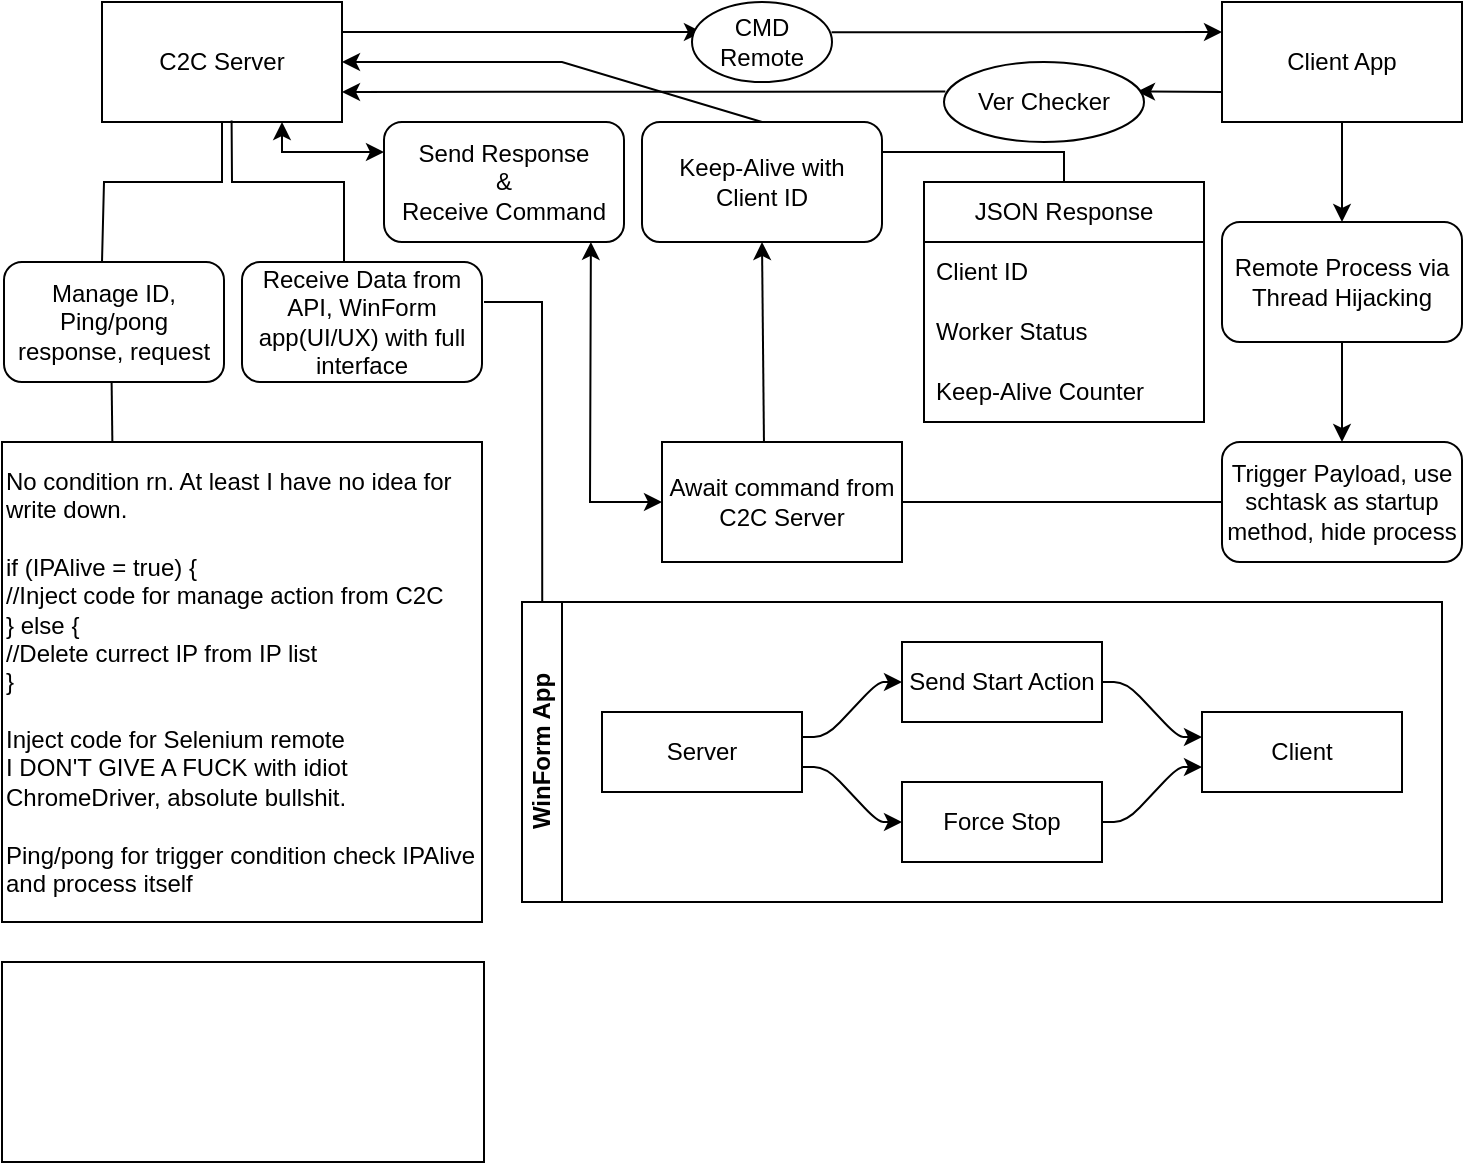 <mxfile version="24.7.6">
  <diagram name="Trang-1" id="IHP_7JgK05vR3rJyTB-W">
    <mxGraphModel dx="989" dy="538" grid="1" gridSize="10" guides="1" tooltips="1" connect="1" arrows="1" fold="1" page="1" pageScale="1" pageWidth="827" pageHeight="1169" math="0" shadow="0">
      <root>
        <mxCell id="0" />
        <mxCell id="1" parent="0" />
        <mxCell id="odW5848WNxoakxGEA1j9-1" value="C2C Server" style="rounded=0;whiteSpace=wrap;html=1;" vertex="1" parent="1">
          <mxGeometry x="99" y="20" width="120" height="60" as="geometry" />
        </mxCell>
        <mxCell id="odW5848WNxoakxGEA1j9-4" value="Client App" style="rounded=0;whiteSpace=wrap;html=1;" vertex="1" parent="1">
          <mxGeometry x="659" y="20.0" width="120" height="60" as="geometry" />
        </mxCell>
        <mxCell id="odW5848WNxoakxGEA1j9-5" value="Manage ID, Ping/pong response, request" style="rounded=1;whiteSpace=wrap;html=1;" vertex="1" parent="1">
          <mxGeometry x="50" y="150" width="110" height="60" as="geometry" />
        </mxCell>
        <mxCell id="odW5848WNxoakxGEA1j9-6" value="" style="endArrow=none;html=1;rounded=0;exitX=0.5;exitY=0;exitDx=0;exitDy=0;" edge="1" parent="1">
          <mxGeometry width="50" height="50" relative="1" as="geometry">
            <mxPoint x="99" y="150" as="sourcePoint" />
            <mxPoint x="159" y="80" as="targetPoint" />
            <Array as="points">
              <mxPoint x="100" y="110" />
              <mxPoint x="159" y="110" />
            </Array>
          </mxGeometry>
        </mxCell>
        <mxCell id="odW5848WNxoakxGEA1j9-8" value="" style="endArrow=classic;html=1;rounded=0;exitX=0.997;exitY=0.378;exitDx=0;exitDy=0;entryX=0;entryY=0.25;entryDx=0;entryDy=0;exitPerimeter=0;" edge="1" parent="1" source="odW5848WNxoakxGEA1j9-14" target="odW5848WNxoakxGEA1j9-4">
          <mxGeometry width="50" height="50" relative="1" as="geometry">
            <mxPoint x="220" y="40" as="sourcePoint" />
            <mxPoint x="599" y="30" as="targetPoint" />
          </mxGeometry>
        </mxCell>
        <mxCell id="odW5848WNxoakxGEA1j9-7" value="" style="endArrow=classic;html=1;rounded=0;entryX=1;entryY=0.75;entryDx=0;entryDy=0;exitX=0.007;exitY=0.369;exitDx=0;exitDy=0;exitPerimeter=0;" edge="1" parent="1" source="odW5848WNxoakxGEA1j9-115" target="odW5848WNxoakxGEA1j9-1">
          <mxGeometry width="50" height="50" relative="1" as="geometry">
            <mxPoint x="319" y="280" as="sourcePoint" />
            <mxPoint x="369" y="230" as="targetPoint" />
            <Array as="points" />
          </mxGeometry>
        </mxCell>
        <mxCell id="odW5848WNxoakxGEA1j9-9" value="Receive Data from API, WinForm app(UI/UX) with full interface" style="rounded=1;whiteSpace=wrap;html=1;" vertex="1" parent="1">
          <mxGeometry x="169" y="150" width="120" height="60" as="geometry" />
        </mxCell>
        <mxCell id="odW5848WNxoakxGEA1j9-10" value="" style="endArrow=none;html=1;rounded=0;entryX=0.54;entryY=0.987;entryDx=0;entryDy=0;entryPerimeter=0;" edge="1" parent="1" target="odW5848WNxoakxGEA1j9-1">
          <mxGeometry width="50" height="50" relative="1" as="geometry">
            <mxPoint x="220" y="150" as="sourcePoint" />
            <mxPoint x="369" y="230" as="targetPoint" />
            <Array as="points">
              <mxPoint x="220" y="110" />
              <mxPoint x="164" y="110" />
            </Array>
          </mxGeometry>
        </mxCell>
        <mxCell id="odW5848WNxoakxGEA1j9-11" value="Keep-Alive with&lt;div&gt;Client ID&lt;/div&gt;" style="rounded=1;whiteSpace=wrap;html=1;" vertex="1" parent="1">
          <mxGeometry x="369" y="80" width="120" height="60" as="geometry" />
        </mxCell>
        <mxCell id="odW5848WNxoakxGEA1j9-12" value="" style="endArrow=classic;html=1;rounded=0;entryX=1;entryY=0.5;entryDx=0;entryDy=0;exitX=0.5;exitY=0;exitDx=0;exitDy=0;" edge="1" parent="1" source="odW5848WNxoakxGEA1j9-11" target="odW5848WNxoakxGEA1j9-1">
          <mxGeometry width="50" height="50" relative="1" as="geometry">
            <mxPoint x="319" y="280" as="sourcePoint" />
            <mxPoint x="369" y="230" as="targetPoint" />
            <Array as="points">
              <mxPoint x="329" y="50" />
            </Array>
          </mxGeometry>
        </mxCell>
        <mxCell id="odW5848WNxoakxGEA1j9-13" value="" style="endArrow=classic;html=1;rounded=0;entryX=0.5;entryY=1;entryDx=0;entryDy=0;exitX=0.425;exitY=0.033;exitDx=0;exitDy=0;exitPerimeter=0;" edge="1" parent="1" source="odW5848WNxoakxGEA1j9-22" target="odW5848WNxoakxGEA1j9-11">
          <mxGeometry width="50" height="50" relative="1" as="geometry">
            <mxPoint x="319" y="280" as="sourcePoint" />
            <mxPoint x="369" y="230" as="targetPoint" />
          </mxGeometry>
        </mxCell>
        <mxCell id="odW5848WNxoakxGEA1j9-15" value="" style="endArrow=classic;html=1;rounded=0;exitX=1;exitY=0.25;exitDx=0;exitDy=0;entryX=0.071;entryY=0.375;entryDx=0;entryDy=0;entryPerimeter=0;" edge="1" parent="1" source="odW5848WNxoakxGEA1j9-1" target="odW5848WNxoakxGEA1j9-14">
          <mxGeometry width="50" height="50" relative="1" as="geometry">
            <mxPoint x="219" y="35" as="sourcePoint" />
            <mxPoint x="659" y="35" as="targetPoint" />
          </mxGeometry>
        </mxCell>
        <mxCell id="odW5848WNxoakxGEA1j9-14" value="CMD Remote" style="ellipse;whiteSpace=wrap;html=1;" vertex="1" parent="1">
          <mxGeometry x="394" y="20" width="70" height="40" as="geometry" />
        </mxCell>
        <mxCell id="odW5848WNxoakxGEA1j9-17" value="Remote Process via Thread Hijacking" style="rounded=1;whiteSpace=wrap;html=1;align=center;" vertex="1" parent="1">
          <mxGeometry x="659" y="130" width="120" height="60" as="geometry" />
        </mxCell>
        <mxCell id="odW5848WNxoakxGEA1j9-18" value="" style="endArrow=classic;html=1;rounded=0;entryX=0.5;entryY=0;entryDx=0;entryDy=0;exitX=0.5;exitY=1;exitDx=0;exitDy=0;exitPerimeter=0;" edge="1" parent="1" source="odW5848WNxoakxGEA1j9-4" target="odW5848WNxoakxGEA1j9-17">
          <mxGeometry width="50" height="50" relative="1" as="geometry">
            <mxPoint x="319" y="280" as="sourcePoint" />
            <mxPoint x="369" y="230" as="targetPoint" />
          </mxGeometry>
        </mxCell>
        <mxCell id="odW5848WNxoakxGEA1j9-19" value="" style="endArrow=classic;html=1;rounded=0;exitX=0.5;exitY=1;exitDx=0;exitDy=0;entryX=0.5;entryY=0;entryDx=0;entryDy=0;" edge="1" parent="1" source="odW5848WNxoakxGEA1j9-17" target="odW5848WNxoakxGEA1j9-20">
          <mxGeometry width="50" height="50" relative="1" as="geometry">
            <mxPoint x="319" y="280" as="sourcePoint" />
            <mxPoint x="725" y="240" as="targetPoint" />
          </mxGeometry>
        </mxCell>
        <mxCell id="odW5848WNxoakxGEA1j9-20" value="Trigger Payload, use schtask as startup method, hide process" style="rounded=1;whiteSpace=wrap;html=1;" vertex="1" parent="1">
          <mxGeometry x="659" y="240" width="120" height="60" as="geometry" />
        </mxCell>
        <mxCell id="odW5848WNxoakxGEA1j9-21" value="" style="endArrow=none;html=1;rounded=0;entryX=0;entryY=0.5;entryDx=0;entryDy=0;exitX=1;exitY=0.5;exitDx=0;exitDy=0;" edge="1" parent="1" source="odW5848WNxoakxGEA1j9-22" target="odW5848WNxoakxGEA1j9-20">
          <mxGeometry width="50" height="50" relative="1" as="geometry">
            <mxPoint x="499" y="270" as="sourcePoint" />
            <mxPoint x="369" y="230" as="targetPoint" />
          </mxGeometry>
        </mxCell>
        <mxCell id="odW5848WNxoakxGEA1j9-22" value="Await command from C2C Server" style="rounded=0;whiteSpace=wrap;html=1;" vertex="1" parent="1">
          <mxGeometry x="379" y="240" width="120" height="60" as="geometry" />
        </mxCell>
        <mxCell id="odW5848WNxoakxGEA1j9-23" value="" style="endArrow=none;html=1;rounded=0;entryX=0.54;entryY=0.993;entryDx=0;entryDy=0;entryPerimeter=0;exitX=0.23;exitY=0.005;exitDx=0;exitDy=0;exitPerimeter=0;" edge="1" parent="1" source="odW5848WNxoakxGEA1j9-24">
          <mxGeometry width="50" height="50" relative="1" as="geometry">
            <mxPoint x="99" y="260" as="sourcePoint" />
            <mxPoint x="103.8" y="209.58" as="targetPoint" />
          </mxGeometry>
        </mxCell>
        <mxCell id="odW5848WNxoakxGEA1j9-24" value="&lt;div&gt;No condition rn. At least I have no idea for write down.&lt;/div&gt;&lt;div&gt;&lt;br&gt;&lt;/div&gt;if (IPAlive = true) {&lt;div&gt;//Inject code for manage action from C2C&lt;div&gt;&lt;div&gt;&lt;span style=&quot;background-color: initial;&quot;&gt;} else {&lt;/span&gt;&lt;/div&gt;&lt;div&gt;&lt;span style=&quot;background-color: initial;&quot;&gt;//Delete currect IP from IP list&lt;/span&gt;&lt;/div&gt;&lt;div&gt;&lt;span style=&quot;background-color: initial;&quot;&gt;}&lt;/span&gt;&lt;/div&gt;&lt;/div&gt;&lt;/div&gt;&lt;div&gt;&lt;span style=&quot;background-color: initial;&quot;&gt;&lt;br&gt;&lt;/span&gt;&lt;/div&gt;&lt;div&gt;&lt;span style=&quot;background-color: initial;&quot;&gt;Inject code for Selenium remote&lt;br&gt;I DON&#39;T GIVE A FUCK with idiot ChromeDriver, absolute bullshit.&lt;/span&gt;&lt;/div&gt;&lt;div&gt;&lt;span style=&quot;background-color: initial;&quot;&gt;&lt;br&gt;&lt;/span&gt;&lt;/div&gt;&lt;div&gt;&lt;span style=&quot;background-color: initial;&quot;&gt;Ping/pong for trigger&amp;nbsp;&lt;/span&gt;&lt;span style=&quot;background-color: initial;&quot;&gt;condition&lt;/span&gt;&lt;span style=&quot;background-color: initial;&quot;&gt;&amp;nbsp;check IPAlive&lt;/span&gt;&lt;/div&gt;&lt;div&gt;&lt;span style=&quot;background-color: initial;&quot;&gt;and process itself&lt;/span&gt;&lt;/div&gt;" style="whiteSpace=wrap;html=1;aspect=fixed;align=left;" vertex="1" parent="1">
          <mxGeometry x="49" y="240" width="240" height="240" as="geometry" />
        </mxCell>
        <mxCell id="odW5848WNxoakxGEA1j9-96" value="WinForm App" style="swimlane;html=1;startSize=20;horizontal=0;childLayout=flowLayout;flowOrientation=west;resizable=0;interRankCellSpacing=50;containerType=tree;fontSize=12;" vertex="1" parent="1">
          <mxGeometry x="309" y="320" width="460" height="150" as="geometry" />
        </mxCell>
        <mxCell id="odW5848WNxoakxGEA1j9-97" value="Server" style="whiteSpace=wrap;html=1;" vertex="1" parent="odW5848WNxoakxGEA1j9-96">
          <mxGeometry x="40" y="55" width="100" height="40" as="geometry" />
        </mxCell>
        <mxCell id="odW5848WNxoakxGEA1j9-98" value="Send Start Action" style="whiteSpace=wrap;html=1;" vertex="1" parent="odW5848WNxoakxGEA1j9-96">
          <mxGeometry x="190" y="20" width="100" height="40" as="geometry" />
        </mxCell>
        <mxCell id="odW5848WNxoakxGEA1j9-99" value="" style="html=1;rounded=1;curved=0;sourcePerimeterSpacing=0;targetPerimeterSpacing=0;startSize=6;endSize=6;noEdgeStyle=1;orthogonal=1;" edge="1" parent="odW5848WNxoakxGEA1j9-96" source="odW5848WNxoakxGEA1j9-97" target="odW5848WNxoakxGEA1j9-98">
          <mxGeometry relative="1" as="geometry">
            <Array as="points">
              <mxPoint x="152" y="67.5" />
              <mxPoint x="178" y="40" />
            </Array>
          </mxGeometry>
        </mxCell>
        <mxCell id="odW5848WNxoakxGEA1j9-100" value="Force Stop" style="whiteSpace=wrap;html=1;" vertex="1" parent="odW5848WNxoakxGEA1j9-96">
          <mxGeometry x="190" y="90" width="100" height="40" as="geometry" />
        </mxCell>
        <mxCell id="odW5848WNxoakxGEA1j9-101" value="" style="html=1;rounded=1;curved=0;sourcePerimeterSpacing=0;targetPerimeterSpacing=0;startSize=6;endSize=6;noEdgeStyle=1;orthogonal=1;" edge="1" parent="odW5848WNxoakxGEA1j9-96" source="odW5848WNxoakxGEA1j9-97" target="odW5848WNxoakxGEA1j9-100">
          <mxGeometry relative="1" as="geometry">
            <Array as="points">
              <mxPoint x="152" y="82.5" />
              <mxPoint x="178" y="110" />
            </Array>
          </mxGeometry>
        </mxCell>
        <mxCell id="odW5848WNxoakxGEA1j9-102" value="Client" style="whiteSpace=wrap;html=1;" vertex="1" parent="odW5848WNxoakxGEA1j9-96">
          <mxGeometry x="340" y="55" width="100" height="40" as="geometry" />
        </mxCell>
        <mxCell id="odW5848WNxoakxGEA1j9-103" value="" style="html=1;rounded=1;curved=0;sourcePerimeterSpacing=0;targetPerimeterSpacing=0;startSize=6;endSize=6;noEdgeStyle=1;orthogonal=1;" edge="1" parent="odW5848WNxoakxGEA1j9-96" source="odW5848WNxoakxGEA1j9-98" target="odW5848WNxoakxGEA1j9-102">
          <mxGeometry relative="1" as="geometry">
            <Array as="points">
              <mxPoint x="302" y="40" />
              <mxPoint x="328" y="67.5" />
            </Array>
          </mxGeometry>
        </mxCell>
        <mxCell id="odW5848WNxoakxGEA1j9-104" value="" style="html=1;rounded=1;curved=0;sourcePerimeterSpacing=0;targetPerimeterSpacing=0;startSize=6;endSize=6;noEdgeStyle=1;orthogonal=1;" edge="1" parent="odW5848WNxoakxGEA1j9-96" source="odW5848WNxoakxGEA1j9-100" target="odW5848WNxoakxGEA1j9-102">
          <mxGeometry relative="1" as="geometry">
            <Array as="points">
              <mxPoint x="302" y="110" />
              <mxPoint x="328" y="82.5" />
            </Array>
          </mxGeometry>
        </mxCell>
        <mxCell id="odW5848WNxoakxGEA1j9-106" value="" style="endArrow=none;html=1;rounded=0;exitX=0.022;exitY=0;exitDx=0;exitDy=0;exitPerimeter=0;" edge="1" parent="1" source="odW5848WNxoakxGEA1j9-96">
          <mxGeometry width="50" height="50" relative="1" as="geometry">
            <mxPoint x="319" y="350" as="sourcePoint" />
            <mxPoint x="290" y="170" as="targetPoint" />
            <Array as="points">
              <mxPoint x="319" y="170" />
            </Array>
          </mxGeometry>
        </mxCell>
        <mxCell id="odW5848WNxoakxGEA1j9-108" value="JSON Response" style="swimlane;fontStyle=0;childLayout=stackLayout;horizontal=1;startSize=30;horizontalStack=0;resizeParent=1;resizeParentMax=0;resizeLast=0;collapsible=1;marginBottom=0;whiteSpace=wrap;html=1;" vertex="1" parent="1">
          <mxGeometry x="510" y="110" width="140" height="120" as="geometry" />
        </mxCell>
        <mxCell id="odW5848WNxoakxGEA1j9-109" value="Client ID" style="text;strokeColor=none;fillColor=none;align=left;verticalAlign=middle;spacingLeft=4;spacingRight=4;overflow=hidden;points=[[0,0.5],[1,0.5]];portConstraint=eastwest;rotatable=0;whiteSpace=wrap;html=1;" vertex="1" parent="odW5848WNxoakxGEA1j9-108">
          <mxGeometry y="30" width="140" height="30" as="geometry" />
        </mxCell>
        <mxCell id="odW5848WNxoakxGEA1j9-110" value="Worker Status" style="text;strokeColor=none;fillColor=none;align=left;verticalAlign=middle;spacingLeft=4;spacingRight=4;overflow=hidden;points=[[0,0.5],[1,0.5]];portConstraint=eastwest;rotatable=0;whiteSpace=wrap;html=1;" vertex="1" parent="odW5848WNxoakxGEA1j9-108">
          <mxGeometry y="60" width="140" height="30" as="geometry" />
        </mxCell>
        <mxCell id="odW5848WNxoakxGEA1j9-111" value="Keep-Alive Counter" style="text;strokeColor=none;fillColor=none;align=left;verticalAlign=middle;spacingLeft=4;spacingRight=4;overflow=hidden;points=[[0,0.5],[1,0.5]];portConstraint=eastwest;rotatable=0;whiteSpace=wrap;html=1;" vertex="1" parent="odW5848WNxoakxGEA1j9-108">
          <mxGeometry y="90" width="140" height="30" as="geometry" />
        </mxCell>
        <mxCell id="odW5848WNxoakxGEA1j9-112" value="" style="endArrow=none;html=1;rounded=0;exitX=1;exitY=0.25;exitDx=0;exitDy=0;entryX=0.5;entryY=0;entryDx=0;entryDy=0;" edge="1" parent="1" source="odW5848WNxoakxGEA1j9-11" target="odW5848WNxoakxGEA1j9-108">
          <mxGeometry width="50" height="50" relative="1" as="geometry">
            <mxPoint x="440" y="210" as="sourcePoint" />
            <mxPoint x="570" y="95" as="targetPoint" />
            <Array as="points">
              <mxPoint x="580" y="95" />
            </Array>
          </mxGeometry>
        </mxCell>
        <mxCell id="odW5848WNxoakxGEA1j9-113" value="" style="rounded=0;whiteSpace=wrap;html=1;" vertex="1" parent="1">
          <mxGeometry x="49" y="500" width="241" height="100" as="geometry" />
        </mxCell>
        <mxCell id="odW5848WNxoakxGEA1j9-114" value="" style="endArrow=classic;html=1;rounded=0;entryX=0.965;entryY=0.369;entryDx=0;entryDy=0;exitX=0;exitY=0.75;exitDx=0;exitDy=0;entryPerimeter=0;" edge="1" parent="1" source="odW5848WNxoakxGEA1j9-4" target="odW5848WNxoakxGEA1j9-115">
          <mxGeometry width="50" height="50" relative="1" as="geometry">
            <mxPoint x="659" y="65" as="sourcePoint" />
            <mxPoint x="219" y="65" as="targetPoint" />
            <Array as="points" />
          </mxGeometry>
        </mxCell>
        <mxCell id="odW5848WNxoakxGEA1j9-115" value="Ver Checker" style="ellipse;whiteSpace=wrap;html=1;" vertex="1" parent="1">
          <mxGeometry x="520" y="50" width="100" height="40" as="geometry" />
        </mxCell>
        <mxCell id="odW5848WNxoakxGEA1j9-116" value="Send Response&lt;div&gt;&amp;amp;&lt;br&gt;Receive Command&lt;/div&gt;" style="rounded=1;whiteSpace=wrap;html=1;" vertex="1" parent="1">
          <mxGeometry x="240" y="80" width="120" height="60" as="geometry" />
        </mxCell>
        <mxCell id="odW5848WNxoakxGEA1j9-118" value="" style="endArrow=classic;startArrow=classic;html=1;rounded=0;entryX=0;entryY=0.25;entryDx=0;entryDy=0;exitX=0.75;exitY=1;exitDx=0;exitDy=0;" edge="1" parent="1" source="odW5848WNxoakxGEA1j9-1" target="odW5848WNxoakxGEA1j9-116">
          <mxGeometry width="50" height="50" relative="1" as="geometry">
            <mxPoint x="190" y="160" as="sourcePoint" />
            <mxPoint x="240" y="110" as="targetPoint" />
            <Array as="points">
              <mxPoint x="189" y="95" />
            </Array>
          </mxGeometry>
        </mxCell>
        <mxCell id="odW5848WNxoakxGEA1j9-119" value="" style="endArrow=classic;startArrow=classic;html=1;rounded=0;entryX=0.862;entryY=0.999;entryDx=0;entryDy=0;entryPerimeter=0;exitX=0;exitY=0.5;exitDx=0;exitDy=0;" edge="1" parent="1" source="odW5848WNxoakxGEA1j9-22" target="odW5848WNxoakxGEA1j9-116">
          <mxGeometry width="50" height="50" relative="1" as="geometry">
            <mxPoint x="320" y="240" as="sourcePoint" />
            <mxPoint x="370" y="190" as="targetPoint" />
            <Array as="points">
              <mxPoint x="343" y="270" />
            </Array>
          </mxGeometry>
        </mxCell>
      </root>
    </mxGraphModel>
  </diagram>
</mxfile>
